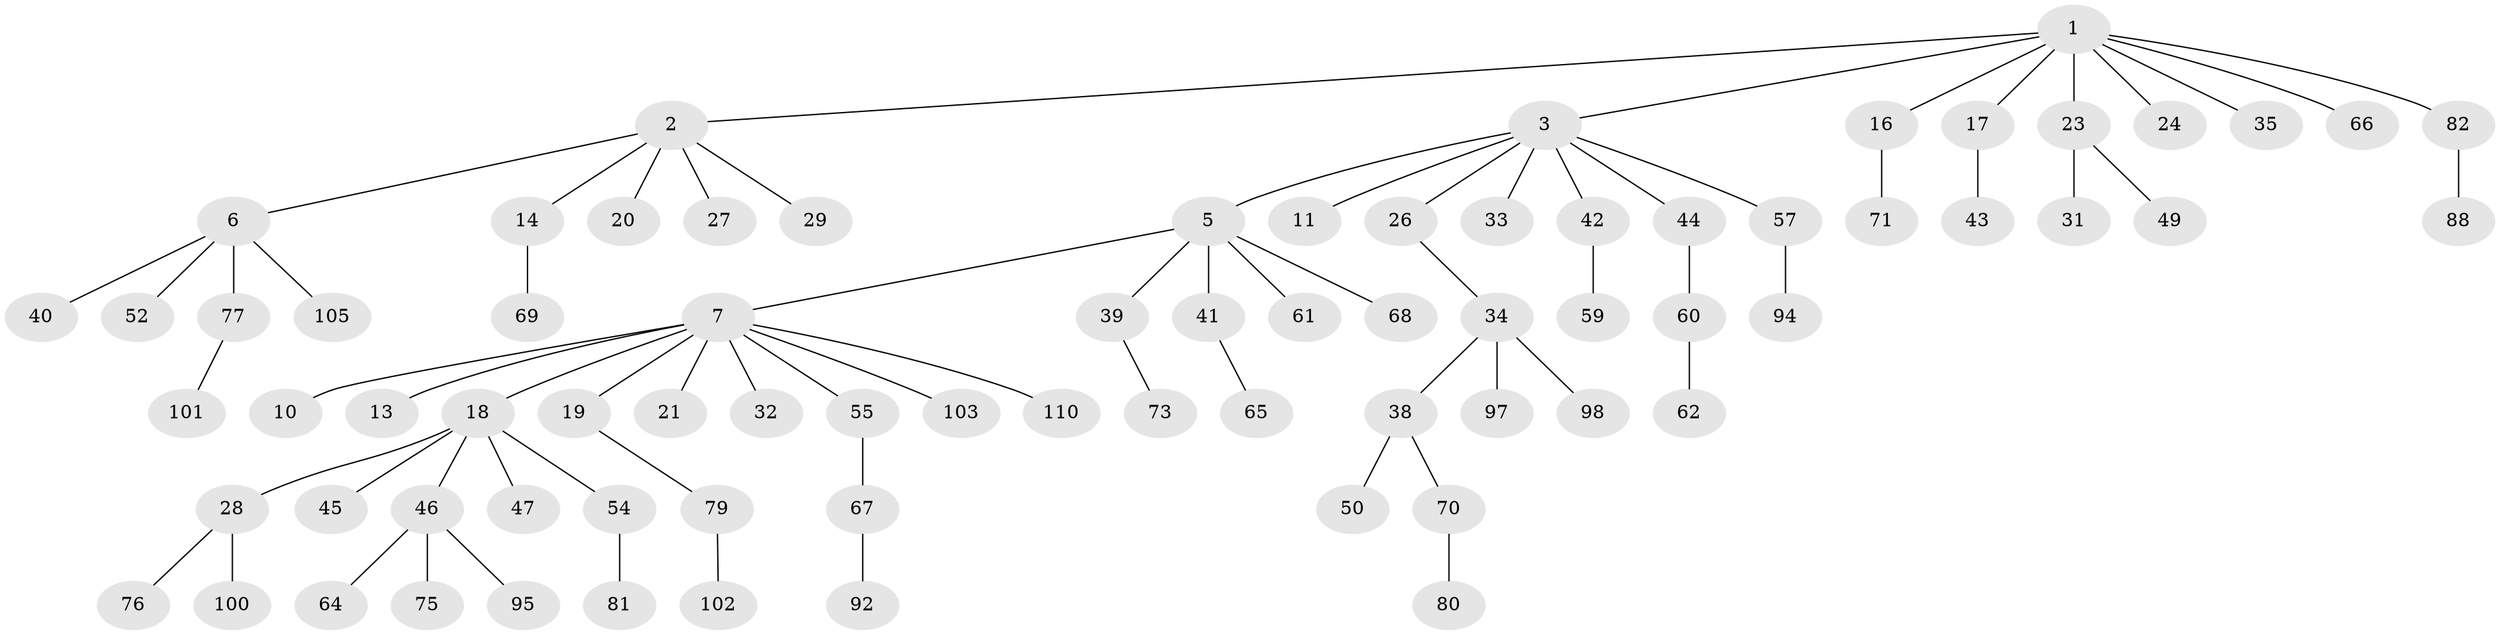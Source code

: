 // original degree distribution, {4: 0.02727272727272727, 5: 0.045454545454545456, 6: 0.00909090909090909, 3: 0.12727272727272726, 9: 0.00909090909090909, 2: 0.2909090909090909, 1: 0.4818181818181818, 7: 0.00909090909090909}
// Generated by graph-tools (version 1.1) at 2025/42/03/06/25 10:42:02]
// undirected, 75 vertices, 74 edges
graph export_dot {
graph [start="1"]
  node [color=gray90,style=filled];
  1 [super="+15"];
  2 [super="+4"];
  3 [super="+12"];
  5 [super="+9"];
  6 [super="+48"];
  7 [super="+8"];
  10 [super="+58"];
  11;
  13;
  14 [super="+22"];
  16;
  17 [super="+84"];
  18 [super="+37"];
  19;
  20 [super="+25"];
  21;
  23 [super="+30"];
  24 [super="+91"];
  26;
  27;
  28 [super="+53"];
  29;
  31;
  32 [super="+36"];
  33 [super="+90"];
  34 [super="+96"];
  35;
  38;
  39 [super="+51"];
  40;
  41;
  42;
  43;
  44;
  45;
  46 [super="+107"];
  47 [super="+56"];
  49 [super="+85"];
  50;
  52 [super="+109"];
  54 [super="+72"];
  55;
  57 [super="+63"];
  59;
  60 [super="+93"];
  61;
  62;
  64 [super="+108"];
  65 [super="+74"];
  66 [super="+83"];
  67 [super="+87"];
  68;
  69;
  70 [super="+86"];
  71;
  73;
  75 [super="+78"];
  76 [super="+104"];
  77;
  79 [super="+89"];
  80;
  81 [super="+99"];
  82;
  88 [super="+106"];
  92;
  94;
  95;
  97;
  98;
  100;
  101;
  102;
  103;
  105;
  110;
  1 -- 2;
  1 -- 3;
  1 -- 24;
  1 -- 16;
  1 -- 66;
  1 -- 35;
  1 -- 17;
  1 -- 82;
  1 -- 23;
  2 -- 6;
  2 -- 14;
  2 -- 27;
  2 -- 20;
  2 -- 29;
  3 -- 5;
  3 -- 11;
  3 -- 42;
  3 -- 57;
  3 -- 33;
  3 -- 26;
  3 -- 44;
  5 -- 7;
  5 -- 41;
  5 -- 61;
  5 -- 68;
  5 -- 39;
  6 -- 40;
  6 -- 52;
  6 -- 105;
  6 -- 77;
  7 -- 10;
  7 -- 13;
  7 -- 19;
  7 -- 21;
  7 -- 32;
  7 -- 103;
  7 -- 110;
  7 -- 18;
  7 -- 55;
  14 -- 69;
  16 -- 71;
  17 -- 43;
  18 -- 28;
  18 -- 46;
  18 -- 54;
  18 -- 45;
  18 -- 47;
  19 -- 79;
  23 -- 49;
  23 -- 31;
  26 -- 34;
  28 -- 100;
  28 -- 76;
  34 -- 38;
  34 -- 98;
  34 -- 97;
  38 -- 50;
  38 -- 70;
  39 -- 73;
  41 -- 65;
  42 -- 59;
  44 -- 60;
  46 -- 64;
  46 -- 75;
  46 -- 95;
  54 -- 81;
  55 -- 67;
  57 -- 94;
  60 -- 62;
  67 -- 92;
  70 -- 80;
  77 -- 101;
  79 -- 102;
  82 -- 88;
}
